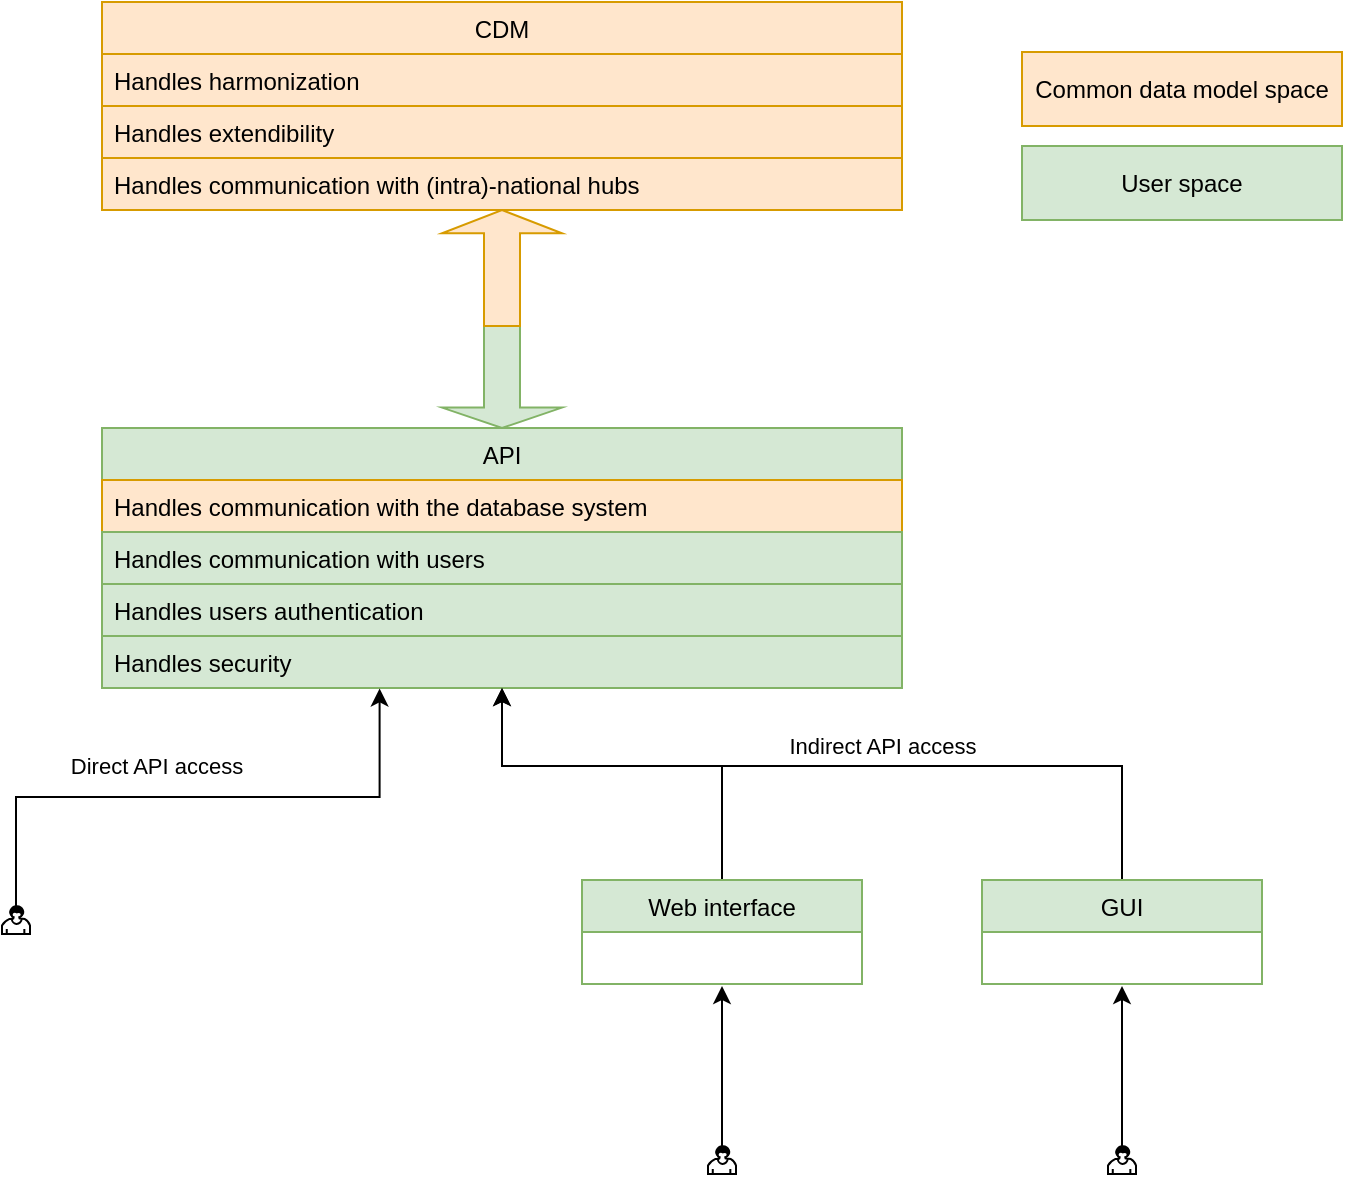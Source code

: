 <mxfile version="11.0.2" type="github"><diagram id="4YMlgFvWZa_s73PixT1y" name="Page-1"><mxGraphModel dx="1264" dy="681" grid="1" gridSize="10" guides="1" tooltips="1" connect="1" arrows="1" fold="1" page="1" pageScale="1" pageWidth="850" pageHeight="1100" math="0" shadow="0"><root><mxCell id="0"/><mxCell id="1" parent="0"/><mxCell id="tlzlUVIc68uUOyxFTPRC-4" value="API" style="swimlane;fontStyle=0;childLayout=stackLayout;horizontal=1;startSize=26;fillColor=#d5e8d4;horizontalStack=0;resizeParent=1;resizeParentMax=0;resizeLast=0;collapsible=1;marginBottom=0;strokeColor=#82b366;" parent="1" vertex="1"><mxGeometry x="200" y="231" width="400" height="130" as="geometry"/></mxCell><mxCell id="tlzlUVIc68uUOyxFTPRC-5" value="Handles communication with the database system&#xA;" style="text;strokeColor=#d79b00;fillColor=#ffe6cc;align=left;verticalAlign=top;spacingLeft=4;spacingRight=4;overflow=hidden;rotatable=0;points=[[0,0.5],[1,0.5]];portConstraint=eastwest;" parent="tlzlUVIc68uUOyxFTPRC-4" vertex="1"><mxGeometry y="26" width="400" height="26" as="geometry"/></mxCell><mxCell id="tlzlUVIc68uUOyxFTPRC-6" value="Handles communication with users" style="text;strokeColor=#82b366;fillColor=#d5e8d4;align=left;verticalAlign=top;spacingLeft=4;spacingRight=4;overflow=hidden;rotatable=0;points=[[0,0.5],[1,0.5]];portConstraint=eastwest;" parent="tlzlUVIc68uUOyxFTPRC-4" vertex="1"><mxGeometry y="52" width="400" height="26" as="geometry"/></mxCell><mxCell id="tlzlUVIc68uUOyxFTPRC-17" value="Handles users authentication&#xA;&#xA;" style="text;strokeColor=#82b366;fillColor=#d5e8d4;align=left;verticalAlign=top;spacingLeft=4;spacingRight=4;overflow=hidden;rotatable=0;points=[[0,0.5],[1,0.5]];portConstraint=eastwest;" parent="tlzlUVIc68uUOyxFTPRC-4" vertex="1"><mxGeometry y="78" width="400" height="26" as="geometry"/></mxCell><mxCell id="tlzlUVIc68uUOyxFTPRC-7" value="Handles security" style="text;strokeColor=#82b366;fillColor=#d5e8d4;align=left;verticalAlign=top;spacingLeft=4;spacingRight=4;overflow=hidden;rotatable=0;points=[[0,0.5],[1,0.5]];portConstraint=eastwest;" parent="tlzlUVIc68uUOyxFTPRC-4" vertex="1"><mxGeometry y="104" width="400" height="26" as="geometry"/></mxCell><mxCell id="tlzlUVIc68uUOyxFTPRC-12" value="CDM" style="swimlane;fontStyle=0;childLayout=stackLayout;horizontal=1;startSize=26;fillColor=#ffe6cc;horizontalStack=0;resizeParent=1;resizeParentMax=0;resizeLast=0;collapsible=1;marginBottom=0;strokeColor=#d79b00;" parent="1" vertex="1"><mxGeometry x="200" y="18" width="400" height="104" as="geometry"/></mxCell><mxCell id="tlzlUVIc68uUOyxFTPRC-13" value="Handles harmonization" style="text;strokeColor=#d79b00;fillColor=#ffe6cc;align=left;verticalAlign=top;spacingLeft=4;spacingRight=4;overflow=hidden;rotatable=0;points=[[0,0.5],[1,0.5]];portConstraint=eastwest;" parent="tlzlUVIc68uUOyxFTPRC-12" vertex="1"><mxGeometry y="26" width="400" height="26" as="geometry"/></mxCell><mxCell id="tlzlUVIc68uUOyxFTPRC-14" value="Handles extendibility&#xA;&#xA;" style="text;strokeColor=#d79b00;fillColor=#ffe6cc;align=left;verticalAlign=top;spacingLeft=4;spacingRight=4;overflow=hidden;rotatable=0;points=[[0,0.5],[1,0.5]];portConstraint=eastwest;" parent="tlzlUVIc68uUOyxFTPRC-12" vertex="1"><mxGeometry y="52" width="400" height="26" as="geometry"/></mxCell><mxCell id="tlzlUVIc68uUOyxFTPRC-15" value="Handles communication with (intra)-national hubs" style="text;strokeColor=#d79b00;fillColor=#ffe6cc;align=left;verticalAlign=top;spacingLeft=4;spacingRight=4;overflow=hidden;rotatable=0;points=[[0,0.5],[1,0.5]];portConstraint=eastwest;" parent="tlzlUVIc68uUOyxFTPRC-12" vertex="1"><mxGeometry y="78" width="400" height="26" as="geometry"/></mxCell><mxCell id="tlzlUVIc68uUOyxFTPRC-18" value="" style="shape=singleArrow;direction=south;whiteSpace=wrap;html=1;fillColor=#d5e8d4;strokeColor=#82b366;" parent="1" vertex="1"><mxGeometry x="370" y="180" width="60" height="51" as="geometry"/></mxCell><mxCell id="tlzlUVIc68uUOyxFTPRC-19" value="" style="shape=singleArrow;direction=north;whiteSpace=wrap;html=1;fillColor=#ffe6cc;strokeColor=#d79b00;" parent="1" vertex="1"><mxGeometry x="370" y="122" width="60" height="58" as="geometry"/></mxCell><UserObject label="Common data model space" treeRoot="1" id="tlzlUVIc68uUOyxFTPRC-20"><mxCell style="whiteSpace=wrap;html=1;align=center;treeFolding=1;container=1;recursiveResize=0;fillColor=#ffe6cc;strokeColor=#d79b00;" parent="1" vertex="1"><mxGeometry x="660" y="43" width="160" height="37" as="geometry"/></mxCell></UserObject><UserObject label="User space" treeRoot="1" id="tlzlUVIc68uUOyxFTPRC-21"><mxCell style="whiteSpace=wrap;html=1;align=center;treeFolding=1;container=1;recursiveResize=0;fillColor=#d5e8d4;strokeColor=#82b366;" parent="1" vertex="1"><mxGeometry x="660" y="90" width="160" height="37" as="geometry"/></mxCell></UserObject><mxCell id="tlzlUVIc68uUOyxFTPRC-23" value="Direct API access" style="edgeStyle=orthogonalEdgeStyle;rounded=0;orthogonalLoop=1;jettySize=auto;html=1;entryX=0.347;entryY=1.008;entryDx=0;entryDy=0;entryPerimeter=0;" parent="1" source="tlzlUVIc68uUOyxFTPRC-22" target="tlzlUVIc68uUOyxFTPRC-7" edge="1"><mxGeometry x="-0.148" y="16" relative="1" as="geometry"><mxPoint as="offset"/></mxGeometry></mxCell><mxCell id="tlzlUVIc68uUOyxFTPRC-22" value="" style="shape=mxgraph.bpmn.user_task;html=1;outlineConnect=0;" parent="1" vertex="1"><mxGeometry x="150" y="470" width="14" height="14" as="geometry"/></mxCell><mxCell id="tlzlUVIc68uUOyxFTPRC-46" value="Indirect API access" style="edgeStyle=orthogonalEdgeStyle;rounded=0;orthogonalLoop=1;jettySize=auto;html=1;entryX=0.5;entryY=1;entryDx=0;entryDy=0;" parent="1" source="tlzlUVIc68uUOyxFTPRC-24" target="tlzlUVIc68uUOyxFTPRC-4" edge="1"><mxGeometry x="-0.128" y="-10" relative="1" as="geometry"><Array as="points"><mxPoint x="710" y="400"/><mxPoint x="400" y="400"/></Array><mxPoint as="offset"/></mxGeometry></mxCell><mxCell id="tlzlUVIc68uUOyxFTPRC-24" value="GUI" style="swimlane;fontStyle=0;childLayout=stackLayout;horizontal=1;startSize=26;fillColor=#d5e8d4;horizontalStack=0;resizeParent=1;resizeParentMax=0;resizeLast=0;collapsible=1;marginBottom=0;strokeColor=#82b366;" parent="1" vertex="1"><mxGeometry x="640" y="457" width="140" height="52" as="geometry"/></mxCell><mxCell id="tlzlUVIc68uUOyxFTPRC-47" style="edgeStyle=orthogonalEdgeStyle;rounded=0;orthogonalLoop=1;jettySize=auto;html=1;entryX=0.5;entryY=1;entryDx=0;entryDy=0;" parent="1" source="tlzlUVIc68uUOyxFTPRC-28" target="tlzlUVIc68uUOyxFTPRC-4" edge="1"><mxGeometry relative="1" as="geometry"><Array as="points"><mxPoint x="510" y="400"/><mxPoint x="400" y="400"/></Array></mxGeometry></mxCell><mxCell id="tlzlUVIc68uUOyxFTPRC-28" value="Web interface" style="swimlane;fontStyle=0;childLayout=stackLayout;horizontal=1;startSize=26;fillColor=#d5e8d4;horizontalStack=0;resizeParent=1;resizeParentMax=0;resizeLast=0;collapsible=1;marginBottom=0;strokeColor=#82b366;" parent="1" vertex="1"><mxGeometry x="440" y="457" width="140" height="52" as="geometry"/></mxCell><mxCell id="tlzlUVIc68uUOyxFTPRC-53" value="" style="edgeStyle=orthogonalEdgeStyle;rounded=0;orthogonalLoop=1;jettySize=auto;html=1;" parent="1" source="tlzlUVIc68uUOyxFTPRC-48" edge="1"><mxGeometry relative="1" as="geometry"><mxPoint x="510" y="510" as="targetPoint"/></mxGeometry></mxCell><mxCell id="tlzlUVIc68uUOyxFTPRC-48" value="" style="shape=mxgraph.bpmn.user_task;html=1;outlineConnect=0;" parent="1" vertex="1"><mxGeometry x="503" y="590" width="14" height="14" as="geometry"/></mxCell><mxCell id="tlzlUVIc68uUOyxFTPRC-51" value="" style="edgeStyle=orthogonalEdgeStyle;rounded=0;orthogonalLoop=1;jettySize=auto;html=1;" parent="1" source="tlzlUVIc68uUOyxFTPRC-49" edge="1"><mxGeometry relative="1" as="geometry"><mxPoint x="710" y="510" as="targetPoint"/></mxGeometry></mxCell><mxCell id="tlzlUVIc68uUOyxFTPRC-49" value="" style="shape=mxgraph.bpmn.user_task;html=1;outlineConnect=0;" parent="1" vertex="1"><mxGeometry x="703" y="590" width="14" height="14" as="geometry"/></mxCell></root></mxGraphModel></diagram></mxfile>